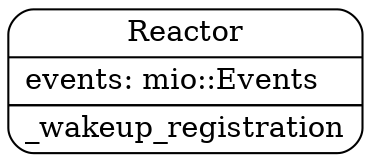 digraph reactor_park_struct {
  node[shape=box;style="rounded"];
  newrank=true;
  rankdir=LR;

  Reactor [
    shape="record";
    label="{{
      Reactor |
      events: mio::Events\l|
      inner: Arc<Inner>|
      _wakeup_registration
    }}";
  ]
}
